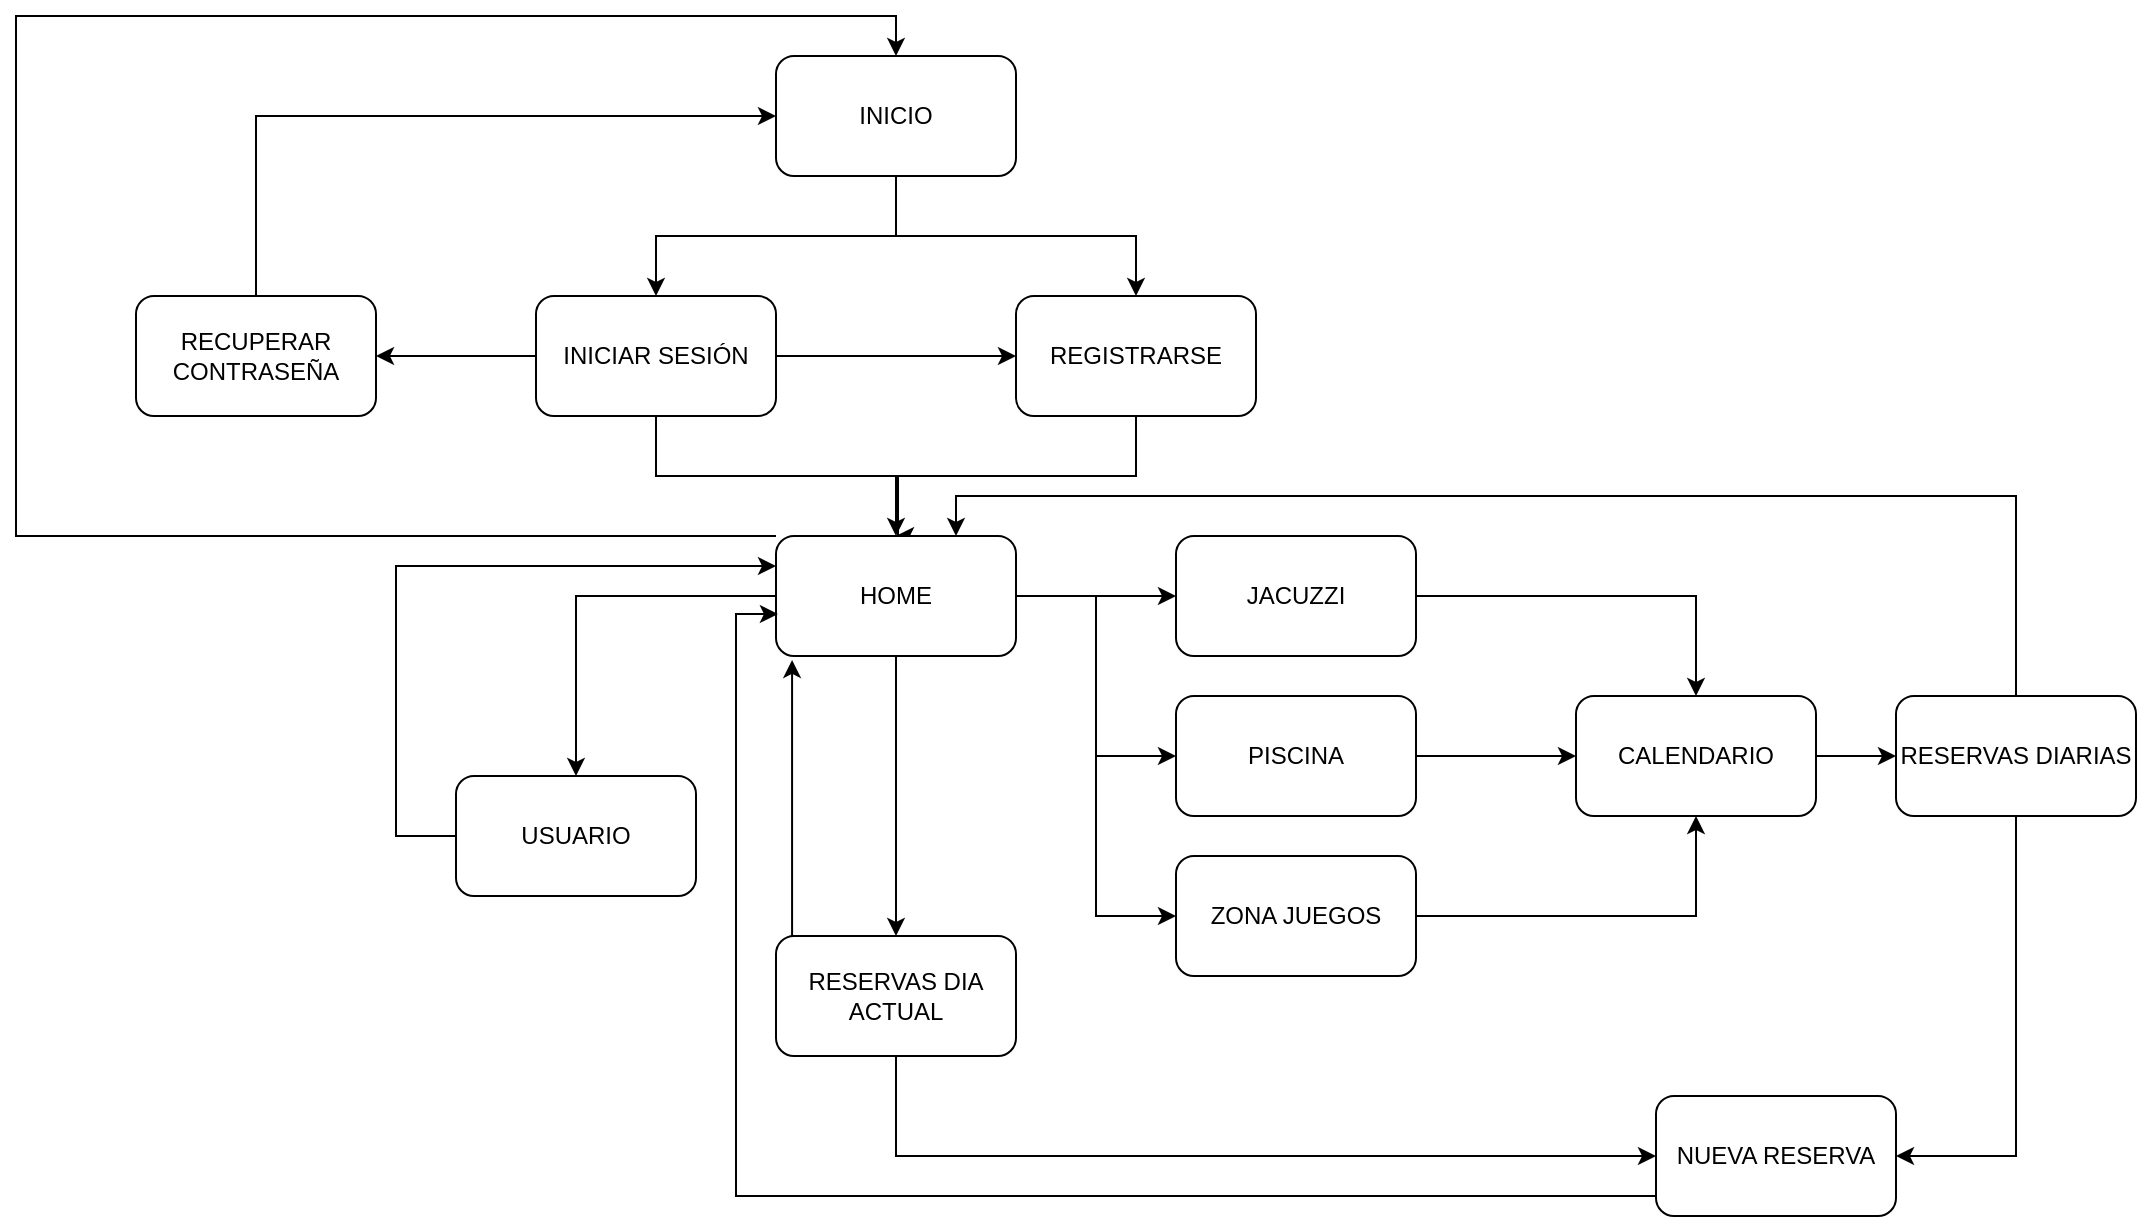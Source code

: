 <mxfile version="22.0.8" type="device">
  <diagram name="Página-1" id="P5jDpygFyqUun_ALHUFy">
    <mxGraphModel dx="1878" dy="1372" grid="1" gridSize="10" guides="1" tooltips="1" connect="1" arrows="1" fold="1" page="1" pageScale="1" pageWidth="827" pageHeight="1169" math="0" shadow="0">
      <root>
        <mxCell id="0" />
        <mxCell id="1" parent="0" />
        <mxCell id="_VvWD0kXemOAvJawVME3-4" style="edgeStyle=orthogonalEdgeStyle;rounded=0;orthogonalLoop=1;jettySize=auto;html=1;" edge="1" parent="1" source="_VvWD0kXemOAvJawVME3-1" target="_VvWD0kXemOAvJawVME3-2">
          <mxGeometry relative="1" as="geometry" />
        </mxCell>
        <mxCell id="_VvWD0kXemOAvJawVME3-5" style="edgeStyle=orthogonalEdgeStyle;rounded=0;orthogonalLoop=1;jettySize=auto;html=1;entryX=0.5;entryY=0;entryDx=0;entryDy=0;" edge="1" parent="1" source="_VvWD0kXemOAvJawVME3-1" target="_VvWD0kXemOAvJawVME3-3">
          <mxGeometry relative="1" as="geometry" />
        </mxCell>
        <mxCell id="_VvWD0kXemOAvJawVME3-1" value="INICIO" style="rounded=1;whiteSpace=wrap;html=1;" vertex="1" parent="1">
          <mxGeometry x="320" y="280" width="120" height="60" as="geometry" />
        </mxCell>
        <mxCell id="_VvWD0kXemOAvJawVME3-8" style="edgeStyle=orthogonalEdgeStyle;rounded=0;orthogonalLoop=1;jettySize=auto;html=1;" edge="1" parent="1" source="_VvWD0kXemOAvJawVME3-2">
          <mxGeometry relative="1" as="geometry">
            <mxPoint x="380" y="520" as="targetPoint" />
            <Array as="points">
              <mxPoint x="260" y="490" />
              <mxPoint x="381" y="490" />
            </Array>
          </mxGeometry>
        </mxCell>
        <mxCell id="_VvWD0kXemOAvJawVME3-9" style="edgeStyle=orthogonalEdgeStyle;rounded=0;orthogonalLoop=1;jettySize=auto;html=1;entryX=0;entryY=0.5;entryDx=0;entryDy=0;" edge="1" parent="1" source="_VvWD0kXemOAvJawVME3-2" target="_VvWD0kXemOAvJawVME3-3">
          <mxGeometry relative="1" as="geometry" />
        </mxCell>
        <mxCell id="_VvWD0kXemOAvJawVME3-11" value="" style="edgeStyle=orthogonalEdgeStyle;rounded=0;orthogonalLoop=1;jettySize=auto;html=1;" edge="1" parent="1" source="_VvWD0kXemOAvJawVME3-2" target="_VvWD0kXemOAvJawVME3-10">
          <mxGeometry relative="1" as="geometry" />
        </mxCell>
        <mxCell id="_VvWD0kXemOAvJawVME3-2" value="INICIAR SESIÓN" style="rounded=1;whiteSpace=wrap;html=1;" vertex="1" parent="1">
          <mxGeometry x="200" y="400" width="120" height="60" as="geometry" />
        </mxCell>
        <mxCell id="_VvWD0kXemOAvJawVME3-7" style="edgeStyle=orthogonalEdgeStyle;rounded=0;orthogonalLoop=1;jettySize=auto;html=1;" edge="1" parent="1" source="_VvWD0kXemOAvJawVME3-3" target="_VvWD0kXemOAvJawVME3-6">
          <mxGeometry relative="1" as="geometry" />
        </mxCell>
        <mxCell id="_VvWD0kXemOAvJawVME3-3" value="REGISTRARSE" style="rounded=1;whiteSpace=wrap;html=1;" vertex="1" parent="1">
          <mxGeometry x="440" y="400" width="120" height="60" as="geometry" />
        </mxCell>
        <mxCell id="_VvWD0kXemOAvJawVME3-18" style="edgeStyle=orthogonalEdgeStyle;rounded=0;orthogonalLoop=1;jettySize=auto;html=1;entryX=0;entryY=0.5;entryDx=0;entryDy=0;" edge="1" parent="1" source="_VvWD0kXemOAvJawVME3-6" target="_VvWD0kXemOAvJawVME3-15">
          <mxGeometry relative="1" as="geometry" />
        </mxCell>
        <mxCell id="_VvWD0kXemOAvJawVME3-19" style="edgeStyle=orthogonalEdgeStyle;rounded=0;orthogonalLoop=1;jettySize=auto;html=1;entryX=0;entryY=0.5;entryDx=0;entryDy=0;" edge="1" parent="1" source="_VvWD0kXemOAvJawVME3-6" target="_VvWD0kXemOAvJawVME3-16">
          <mxGeometry relative="1" as="geometry" />
        </mxCell>
        <mxCell id="_VvWD0kXemOAvJawVME3-20" style="edgeStyle=orthogonalEdgeStyle;rounded=0;orthogonalLoop=1;jettySize=auto;html=1;entryX=0;entryY=0.5;entryDx=0;entryDy=0;" edge="1" parent="1" source="_VvWD0kXemOAvJawVME3-6" target="_VvWD0kXemOAvJawVME3-17">
          <mxGeometry relative="1" as="geometry" />
        </mxCell>
        <mxCell id="_VvWD0kXemOAvJawVME3-26" style="edgeStyle=orthogonalEdgeStyle;rounded=0;orthogonalLoop=1;jettySize=auto;html=1;entryX=0.5;entryY=0;entryDx=0;entryDy=0;" edge="1" parent="1" source="_VvWD0kXemOAvJawVME3-6" target="_VvWD0kXemOAvJawVME3-13">
          <mxGeometry relative="1" as="geometry" />
        </mxCell>
        <mxCell id="_VvWD0kXemOAvJawVME3-27" style="edgeStyle=orthogonalEdgeStyle;rounded=0;orthogonalLoop=1;jettySize=auto;html=1;" edge="1" parent="1" source="_VvWD0kXemOAvJawVME3-6" target="_VvWD0kXemOAvJawVME3-24">
          <mxGeometry relative="1" as="geometry" />
        </mxCell>
        <mxCell id="_VvWD0kXemOAvJawVME3-37" style="edgeStyle=orthogonalEdgeStyle;rounded=0;orthogonalLoop=1;jettySize=auto;html=1;entryX=0.5;entryY=0;entryDx=0;entryDy=0;" edge="1" parent="1" source="_VvWD0kXemOAvJawVME3-6" target="_VvWD0kXemOAvJawVME3-1">
          <mxGeometry relative="1" as="geometry">
            <mxPoint x="-70" y="150" as="targetPoint" />
            <Array as="points">
              <mxPoint x="-60" y="520" />
              <mxPoint x="-60" y="260" />
              <mxPoint x="380" y="260" />
            </Array>
          </mxGeometry>
        </mxCell>
        <mxCell id="_VvWD0kXemOAvJawVME3-6" value="HOME" style="rounded=1;whiteSpace=wrap;html=1;" vertex="1" parent="1">
          <mxGeometry x="320" y="520" width="120" height="60" as="geometry" />
        </mxCell>
        <mxCell id="_VvWD0kXemOAvJawVME3-12" style="edgeStyle=orthogonalEdgeStyle;rounded=0;orthogonalLoop=1;jettySize=auto;html=1;entryX=0;entryY=0.5;entryDx=0;entryDy=0;" edge="1" parent="1" source="_VvWD0kXemOAvJawVME3-10" target="_VvWD0kXemOAvJawVME3-1">
          <mxGeometry relative="1" as="geometry">
            <Array as="points">
              <mxPoint x="60" y="310" />
            </Array>
          </mxGeometry>
        </mxCell>
        <mxCell id="_VvWD0kXemOAvJawVME3-10" value="RECUPERAR&lt;br&gt;CONTRASEÑA" style="rounded=1;whiteSpace=wrap;html=1;" vertex="1" parent="1">
          <mxGeometry y="400" width="120" height="60" as="geometry" />
        </mxCell>
        <mxCell id="_VvWD0kXemOAvJawVME3-38" style="edgeStyle=orthogonalEdgeStyle;rounded=0;orthogonalLoop=1;jettySize=auto;html=1;entryX=0;entryY=0.25;entryDx=0;entryDy=0;" edge="1" parent="1" source="_VvWD0kXemOAvJawVME3-13" target="_VvWD0kXemOAvJawVME3-6">
          <mxGeometry relative="1" as="geometry">
            <Array as="points">
              <mxPoint x="130" y="670" />
              <mxPoint x="130" y="535" />
            </Array>
          </mxGeometry>
        </mxCell>
        <mxCell id="_VvWD0kXemOAvJawVME3-13" value="USUARIO" style="rounded=1;whiteSpace=wrap;html=1;" vertex="1" parent="1">
          <mxGeometry x="160" y="640" width="120" height="60" as="geometry" />
        </mxCell>
        <mxCell id="_VvWD0kXemOAvJawVME3-28" value="" style="edgeStyle=orthogonalEdgeStyle;rounded=0;orthogonalLoop=1;jettySize=auto;html=1;" edge="1" parent="1" source="_VvWD0kXemOAvJawVME3-14" target="_VvWD0kXemOAvJawVME3-25">
          <mxGeometry relative="1" as="geometry" />
        </mxCell>
        <mxCell id="_VvWD0kXemOAvJawVME3-14" value="CALENDARIO" style="rounded=1;whiteSpace=wrap;html=1;" vertex="1" parent="1">
          <mxGeometry x="720" y="600" width="120" height="60" as="geometry" />
        </mxCell>
        <mxCell id="_VvWD0kXemOAvJawVME3-21" style="edgeStyle=orthogonalEdgeStyle;rounded=0;orthogonalLoop=1;jettySize=auto;html=1;entryX=0.5;entryY=0;entryDx=0;entryDy=0;" edge="1" parent="1" source="_VvWD0kXemOAvJawVME3-15" target="_VvWD0kXemOAvJawVME3-14">
          <mxGeometry relative="1" as="geometry" />
        </mxCell>
        <mxCell id="_VvWD0kXemOAvJawVME3-15" value="JACUZZI" style="rounded=1;whiteSpace=wrap;html=1;" vertex="1" parent="1">
          <mxGeometry x="520" y="520" width="120" height="60" as="geometry" />
        </mxCell>
        <mxCell id="_VvWD0kXemOAvJawVME3-22" value="" style="edgeStyle=orthogonalEdgeStyle;rounded=0;orthogonalLoop=1;jettySize=auto;html=1;" edge="1" parent="1" source="_VvWD0kXemOAvJawVME3-16" target="_VvWD0kXemOAvJawVME3-14">
          <mxGeometry relative="1" as="geometry" />
        </mxCell>
        <mxCell id="_VvWD0kXemOAvJawVME3-16" value="PISCINA" style="rounded=1;whiteSpace=wrap;html=1;" vertex="1" parent="1">
          <mxGeometry x="520" y="600" width="120" height="60" as="geometry" />
        </mxCell>
        <mxCell id="_VvWD0kXemOAvJawVME3-23" style="edgeStyle=orthogonalEdgeStyle;rounded=0;orthogonalLoop=1;jettySize=auto;html=1;entryX=0.5;entryY=1;entryDx=0;entryDy=0;" edge="1" parent="1" source="_VvWD0kXemOAvJawVME3-17" target="_VvWD0kXemOAvJawVME3-14">
          <mxGeometry relative="1" as="geometry" />
        </mxCell>
        <mxCell id="_VvWD0kXemOAvJawVME3-17" value="ZONA JUEGOS" style="rounded=1;whiteSpace=wrap;html=1;" vertex="1" parent="1">
          <mxGeometry x="520" y="680" width="120" height="60" as="geometry" />
        </mxCell>
        <mxCell id="_VvWD0kXemOAvJawVME3-32" style="edgeStyle=orthogonalEdgeStyle;rounded=0;orthogonalLoop=1;jettySize=auto;html=1;entryX=0;entryY=0.5;entryDx=0;entryDy=0;" edge="1" parent="1" source="_VvWD0kXemOAvJawVME3-24" target="_VvWD0kXemOAvJawVME3-31">
          <mxGeometry relative="1" as="geometry">
            <Array as="points">
              <mxPoint x="380" y="830" />
            </Array>
          </mxGeometry>
        </mxCell>
        <mxCell id="_VvWD0kXemOAvJawVME3-24" value="RESERVAS DIA ACTUAL" style="rounded=1;whiteSpace=wrap;html=1;" vertex="1" parent="1">
          <mxGeometry x="320" y="720" width="120" height="60" as="geometry" />
        </mxCell>
        <mxCell id="_VvWD0kXemOAvJawVME3-29" style="edgeStyle=orthogonalEdgeStyle;rounded=0;orthogonalLoop=1;jettySize=auto;html=1;entryX=0.75;entryY=0;entryDx=0;entryDy=0;" edge="1" parent="1" source="_VvWD0kXemOAvJawVME3-25" target="_VvWD0kXemOAvJawVME3-6">
          <mxGeometry relative="1" as="geometry">
            <Array as="points">
              <mxPoint x="940" y="500" />
              <mxPoint x="410" y="500" />
            </Array>
          </mxGeometry>
        </mxCell>
        <mxCell id="_VvWD0kXemOAvJawVME3-33" style="edgeStyle=orthogonalEdgeStyle;rounded=0;orthogonalLoop=1;jettySize=auto;html=1;entryX=1;entryY=0.5;entryDx=0;entryDy=0;" edge="1" parent="1" source="_VvWD0kXemOAvJawVME3-25" target="_VvWD0kXemOAvJawVME3-31">
          <mxGeometry relative="1" as="geometry" />
        </mxCell>
        <mxCell id="_VvWD0kXemOAvJawVME3-25" value="RESERVAS DIARIAS" style="rounded=1;whiteSpace=wrap;html=1;" vertex="1" parent="1">
          <mxGeometry x="880" y="600" width="120" height="60" as="geometry" />
        </mxCell>
        <mxCell id="_VvWD0kXemOAvJawVME3-30" style="edgeStyle=orthogonalEdgeStyle;rounded=0;orthogonalLoop=1;jettySize=auto;html=1;entryX=0.067;entryY=1.033;entryDx=0;entryDy=0;entryPerimeter=0;" edge="1" parent="1" source="_VvWD0kXemOAvJawVME3-24" target="_VvWD0kXemOAvJawVME3-6">
          <mxGeometry relative="1" as="geometry">
            <Array as="points">
              <mxPoint x="350" y="740" />
              <mxPoint x="350" y="740" />
            </Array>
          </mxGeometry>
        </mxCell>
        <mxCell id="_VvWD0kXemOAvJawVME3-34" style="edgeStyle=orthogonalEdgeStyle;rounded=0;orthogonalLoop=1;jettySize=auto;html=1;entryX=0.008;entryY=0.65;entryDx=0;entryDy=0;entryPerimeter=0;" edge="1" parent="1" source="_VvWD0kXemOAvJawVME3-31" target="_VvWD0kXemOAvJawVME3-6">
          <mxGeometry relative="1" as="geometry">
            <mxPoint x="290" y="560" as="targetPoint" />
            <Array as="points">
              <mxPoint x="300" y="850" />
              <mxPoint x="300" y="559" />
            </Array>
          </mxGeometry>
        </mxCell>
        <mxCell id="_VvWD0kXemOAvJawVME3-31" value="NUEVA RESERVA" style="rounded=1;whiteSpace=wrap;html=1;" vertex="1" parent="1">
          <mxGeometry x="760" y="800" width="120" height="60" as="geometry" />
        </mxCell>
      </root>
    </mxGraphModel>
  </diagram>
</mxfile>
